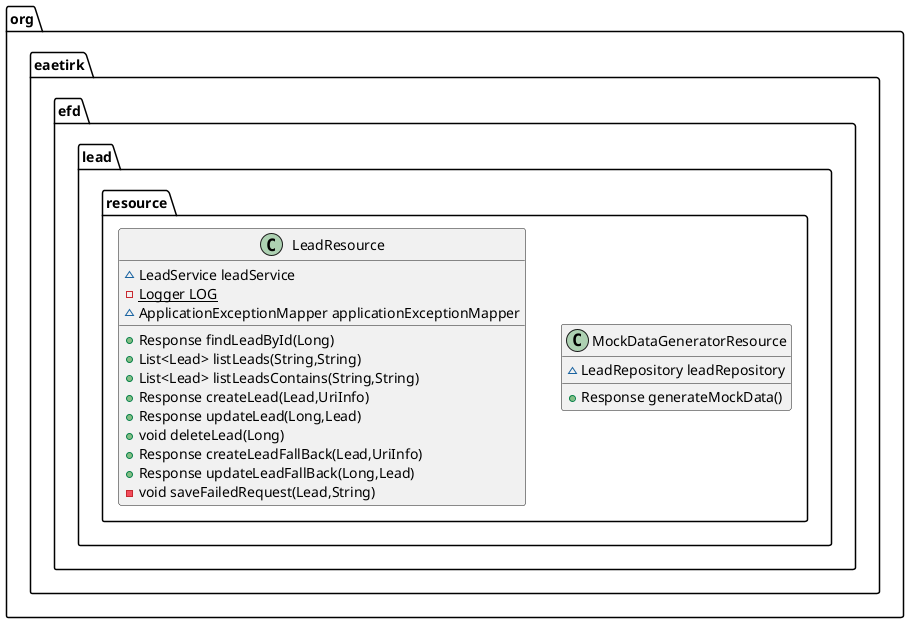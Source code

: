 @startuml
class org.eaetirk.efd.lead.resource.MockDataGeneratorResource {
~ LeadRepository leadRepository
+ Response generateMockData()
}


class org.eaetirk.efd.lead.resource.LeadResource {
~ LeadService leadService
- {static} Logger LOG
~ ApplicationExceptionMapper applicationExceptionMapper
+ Response findLeadById(Long)
+ List<Lead> listLeads(String,String)
+ List<Lead> listLeadsContains(String,String)
+ Response createLead(Lead,UriInfo)
+ Response updateLead(Long,Lead)
+ void deleteLead(Long)
+ Response createLeadFallBack(Lead,UriInfo)
+ Response updateLeadFallBack(Long,Lead)
- void saveFailedRequest(Lead,String)
}


@enduml